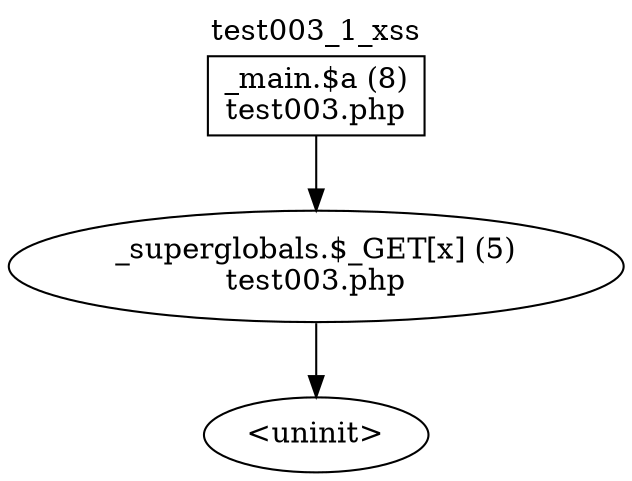digraph cfg {
  label="test003_1_xss";
  labelloc=t;
  n1 [shape=box, label="_main.$a (8)\ntest003.php"];
  n2 [shape=ellipse, label="_superglobals.$_GET[x] (5)\ntest003.php"];
  n3 [shape=ellipse, label="<uninit>"];
  n1 -> n2;
  n2 -> n3;
}
